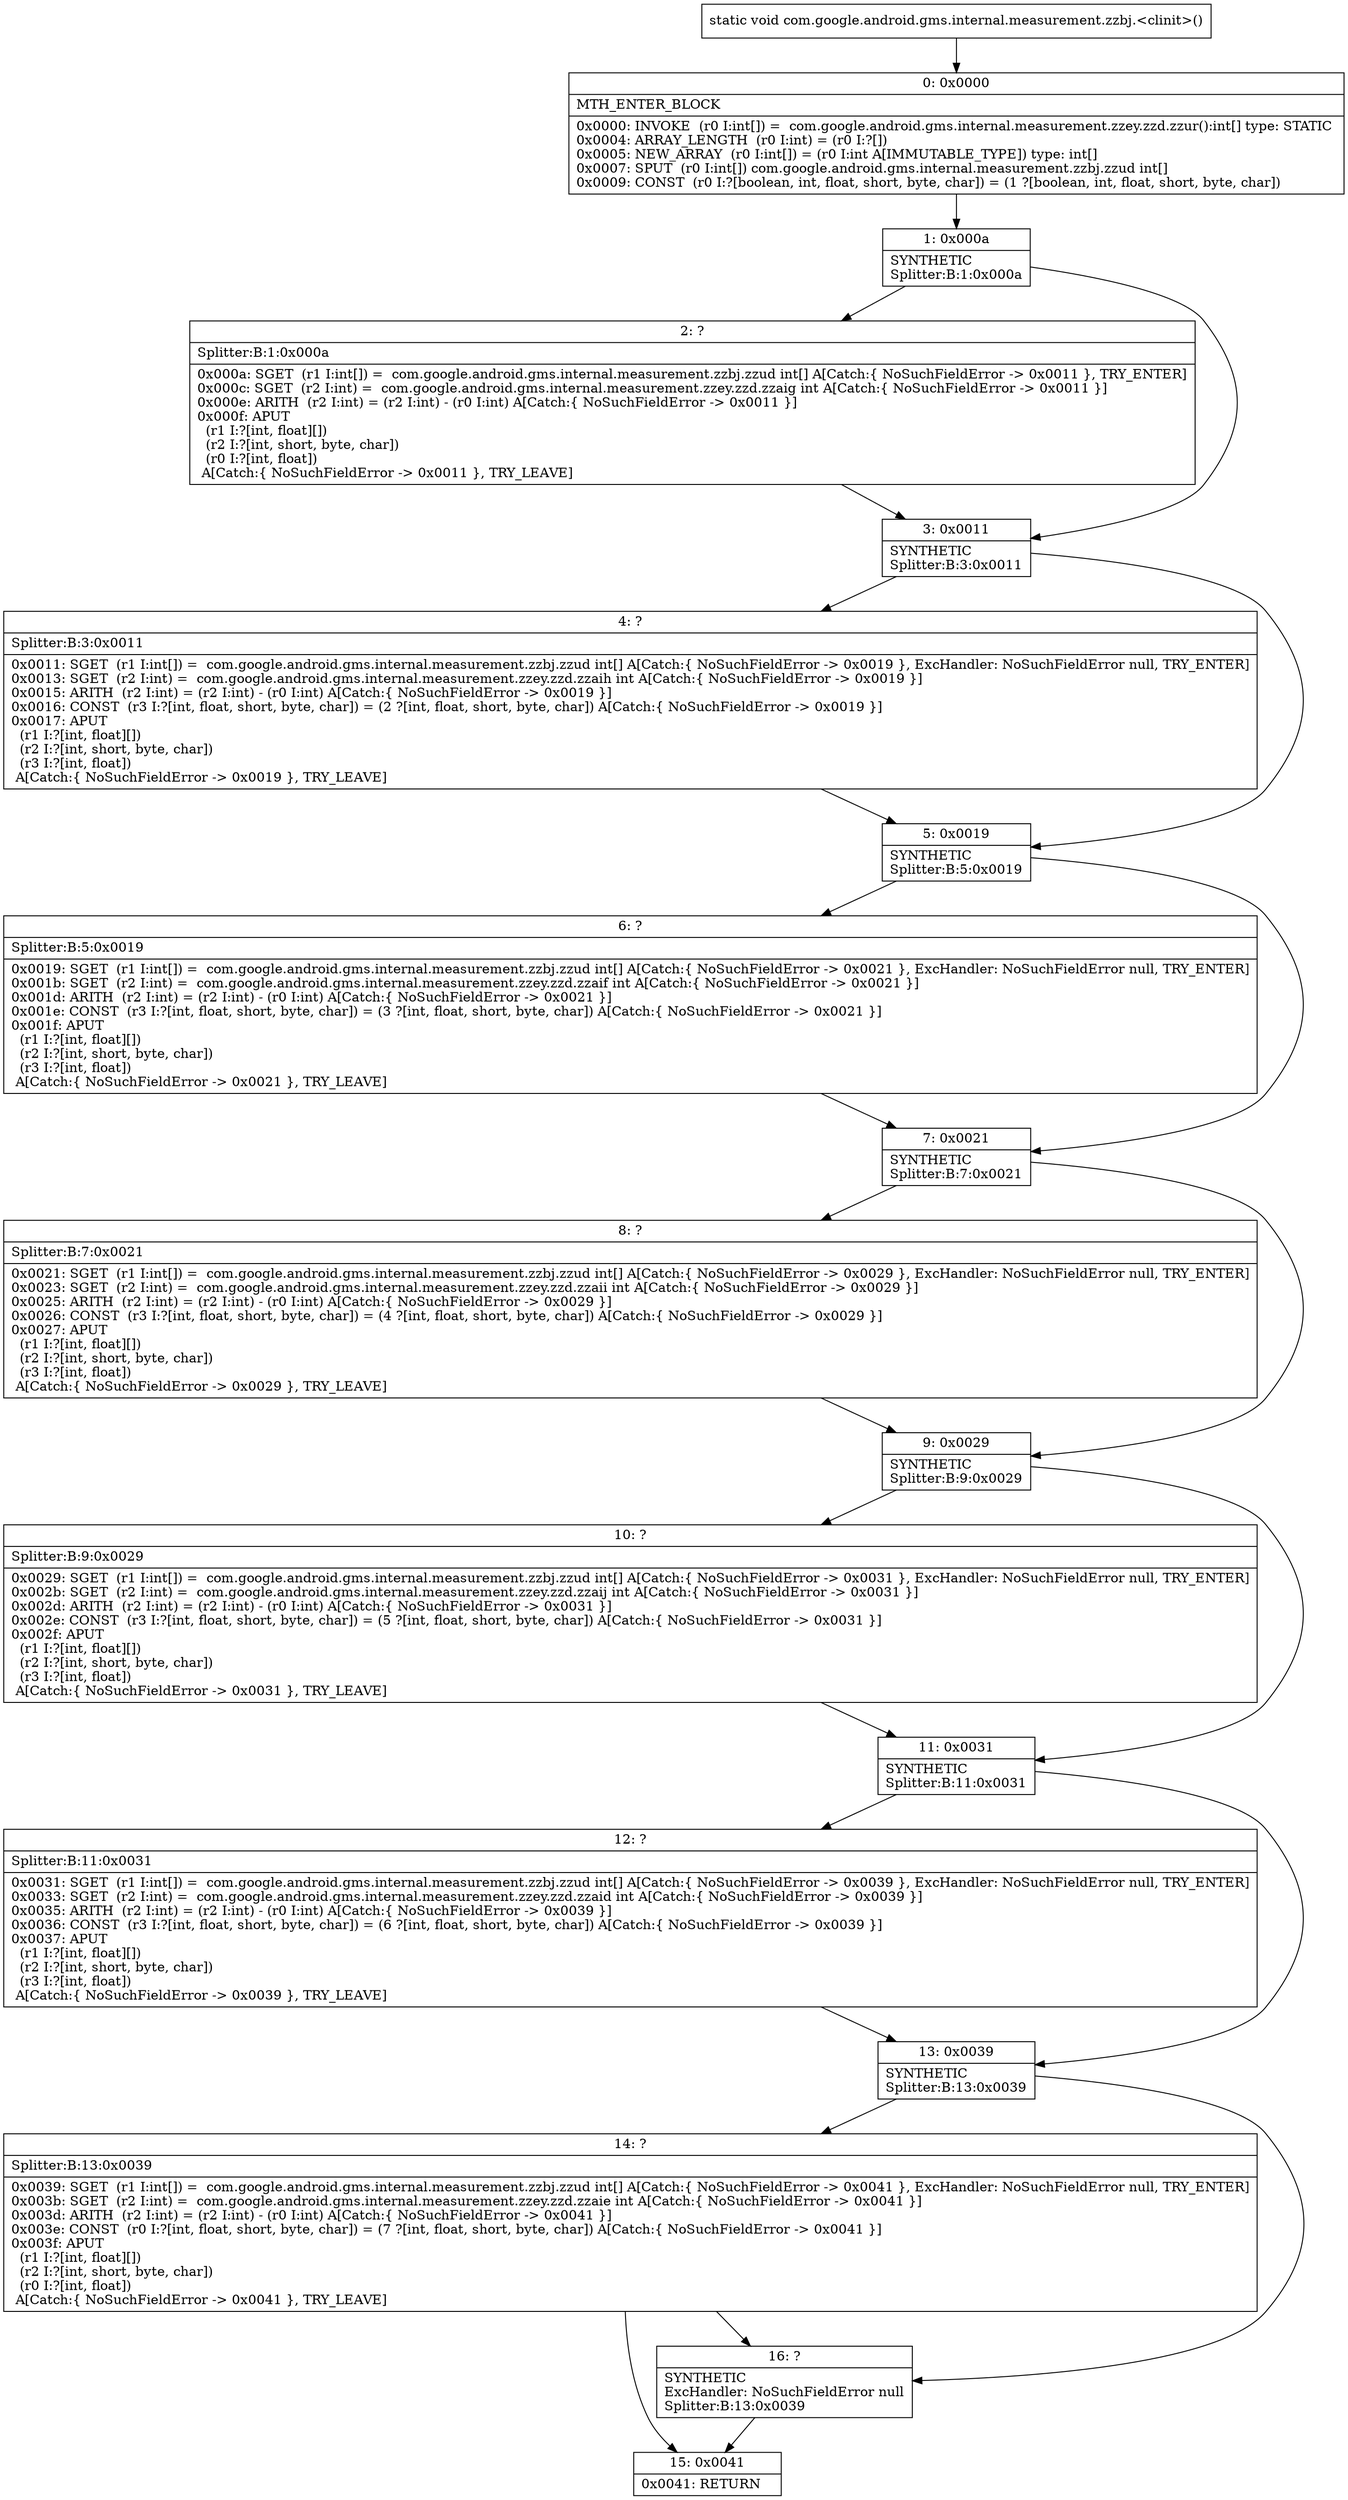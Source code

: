 digraph "CFG forcom.google.android.gms.internal.measurement.zzbj.\<clinit\>()V" {
Node_0 [shape=record,label="{0\:\ 0x0000|MTH_ENTER_BLOCK\l|0x0000: INVOKE  (r0 I:int[]) =  com.google.android.gms.internal.measurement.zzey.zzd.zzur():int[] type: STATIC \l0x0004: ARRAY_LENGTH  (r0 I:int) = (r0 I:?[]) \l0x0005: NEW_ARRAY  (r0 I:int[]) = (r0 I:int A[IMMUTABLE_TYPE]) type: int[] \l0x0007: SPUT  (r0 I:int[]) com.google.android.gms.internal.measurement.zzbj.zzud int[] \l0x0009: CONST  (r0 I:?[boolean, int, float, short, byte, char]) = (1 ?[boolean, int, float, short, byte, char]) \l}"];
Node_1 [shape=record,label="{1\:\ 0x000a|SYNTHETIC\lSplitter:B:1:0x000a\l}"];
Node_2 [shape=record,label="{2\:\ ?|Splitter:B:1:0x000a\l|0x000a: SGET  (r1 I:int[]) =  com.google.android.gms.internal.measurement.zzbj.zzud int[] A[Catch:\{ NoSuchFieldError \-\> 0x0011 \}, TRY_ENTER]\l0x000c: SGET  (r2 I:int) =  com.google.android.gms.internal.measurement.zzey.zzd.zzaig int A[Catch:\{ NoSuchFieldError \-\> 0x0011 \}]\l0x000e: ARITH  (r2 I:int) = (r2 I:int) \- (r0 I:int) A[Catch:\{ NoSuchFieldError \-\> 0x0011 \}]\l0x000f: APUT  \l  (r1 I:?[int, float][])\l  (r2 I:?[int, short, byte, char])\l  (r0 I:?[int, float])\l A[Catch:\{ NoSuchFieldError \-\> 0x0011 \}, TRY_LEAVE]\l}"];
Node_3 [shape=record,label="{3\:\ 0x0011|SYNTHETIC\lSplitter:B:3:0x0011\l}"];
Node_4 [shape=record,label="{4\:\ ?|Splitter:B:3:0x0011\l|0x0011: SGET  (r1 I:int[]) =  com.google.android.gms.internal.measurement.zzbj.zzud int[] A[Catch:\{ NoSuchFieldError \-\> 0x0019 \}, ExcHandler: NoSuchFieldError null, TRY_ENTER]\l0x0013: SGET  (r2 I:int) =  com.google.android.gms.internal.measurement.zzey.zzd.zzaih int A[Catch:\{ NoSuchFieldError \-\> 0x0019 \}]\l0x0015: ARITH  (r2 I:int) = (r2 I:int) \- (r0 I:int) A[Catch:\{ NoSuchFieldError \-\> 0x0019 \}]\l0x0016: CONST  (r3 I:?[int, float, short, byte, char]) = (2 ?[int, float, short, byte, char]) A[Catch:\{ NoSuchFieldError \-\> 0x0019 \}]\l0x0017: APUT  \l  (r1 I:?[int, float][])\l  (r2 I:?[int, short, byte, char])\l  (r3 I:?[int, float])\l A[Catch:\{ NoSuchFieldError \-\> 0x0019 \}, TRY_LEAVE]\l}"];
Node_5 [shape=record,label="{5\:\ 0x0019|SYNTHETIC\lSplitter:B:5:0x0019\l}"];
Node_6 [shape=record,label="{6\:\ ?|Splitter:B:5:0x0019\l|0x0019: SGET  (r1 I:int[]) =  com.google.android.gms.internal.measurement.zzbj.zzud int[] A[Catch:\{ NoSuchFieldError \-\> 0x0021 \}, ExcHandler: NoSuchFieldError null, TRY_ENTER]\l0x001b: SGET  (r2 I:int) =  com.google.android.gms.internal.measurement.zzey.zzd.zzaif int A[Catch:\{ NoSuchFieldError \-\> 0x0021 \}]\l0x001d: ARITH  (r2 I:int) = (r2 I:int) \- (r0 I:int) A[Catch:\{ NoSuchFieldError \-\> 0x0021 \}]\l0x001e: CONST  (r3 I:?[int, float, short, byte, char]) = (3 ?[int, float, short, byte, char]) A[Catch:\{ NoSuchFieldError \-\> 0x0021 \}]\l0x001f: APUT  \l  (r1 I:?[int, float][])\l  (r2 I:?[int, short, byte, char])\l  (r3 I:?[int, float])\l A[Catch:\{ NoSuchFieldError \-\> 0x0021 \}, TRY_LEAVE]\l}"];
Node_7 [shape=record,label="{7\:\ 0x0021|SYNTHETIC\lSplitter:B:7:0x0021\l}"];
Node_8 [shape=record,label="{8\:\ ?|Splitter:B:7:0x0021\l|0x0021: SGET  (r1 I:int[]) =  com.google.android.gms.internal.measurement.zzbj.zzud int[] A[Catch:\{ NoSuchFieldError \-\> 0x0029 \}, ExcHandler: NoSuchFieldError null, TRY_ENTER]\l0x0023: SGET  (r2 I:int) =  com.google.android.gms.internal.measurement.zzey.zzd.zzaii int A[Catch:\{ NoSuchFieldError \-\> 0x0029 \}]\l0x0025: ARITH  (r2 I:int) = (r2 I:int) \- (r0 I:int) A[Catch:\{ NoSuchFieldError \-\> 0x0029 \}]\l0x0026: CONST  (r3 I:?[int, float, short, byte, char]) = (4 ?[int, float, short, byte, char]) A[Catch:\{ NoSuchFieldError \-\> 0x0029 \}]\l0x0027: APUT  \l  (r1 I:?[int, float][])\l  (r2 I:?[int, short, byte, char])\l  (r3 I:?[int, float])\l A[Catch:\{ NoSuchFieldError \-\> 0x0029 \}, TRY_LEAVE]\l}"];
Node_9 [shape=record,label="{9\:\ 0x0029|SYNTHETIC\lSplitter:B:9:0x0029\l}"];
Node_10 [shape=record,label="{10\:\ ?|Splitter:B:9:0x0029\l|0x0029: SGET  (r1 I:int[]) =  com.google.android.gms.internal.measurement.zzbj.zzud int[] A[Catch:\{ NoSuchFieldError \-\> 0x0031 \}, ExcHandler: NoSuchFieldError null, TRY_ENTER]\l0x002b: SGET  (r2 I:int) =  com.google.android.gms.internal.measurement.zzey.zzd.zzaij int A[Catch:\{ NoSuchFieldError \-\> 0x0031 \}]\l0x002d: ARITH  (r2 I:int) = (r2 I:int) \- (r0 I:int) A[Catch:\{ NoSuchFieldError \-\> 0x0031 \}]\l0x002e: CONST  (r3 I:?[int, float, short, byte, char]) = (5 ?[int, float, short, byte, char]) A[Catch:\{ NoSuchFieldError \-\> 0x0031 \}]\l0x002f: APUT  \l  (r1 I:?[int, float][])\l  (r2 I:?[int, short, byte, char])\l  (r3 I:?[int, float])\l A[Catch:\{ NoSuchFieldError \-\> 0x0031 \}, TRY_LEAVE]\l}"];
Node_11 [shape=record,label="{11\:\ 0x0031|SYNTHETIC\lSplitter:B:11:0x0031\l}"];
Node_12 [shape=record,label="{12\:\ ?|Splitter:B:11:0x0031\l|0x0031: SGET  (r1 I:int[]) =  com.google.android.gms.internal.measurement.zzbj.zzud int[] A[Catch:\{ NoSuchFieldError \-\> 0x0039 \}, ExcHandler: NoSuchFieldError null, TRY_ENTER]\l0x0033: SGET  (r2 I:int) =  com.google.android.gms.internal.measurement.zzey.zzd.zzaid int A[Catch:\{ NoSuchFieldError \-\> 0x0039 \}]\l0x0035: ARITH  (r2 I:int) = (r2 I:int) \- (r0 I:int) A[Catch:\{ NoSuchFieldError \-\> 0x0039 \}]\l0x0036: CONST  (r3 I:?[int, float, short, byte, char]) = (6 ?[int, float, short, byte, char]) A[Catch:\{ NoSuchFieldError \-\> 0x0039 \}]\l0x0037: APUT  \l  (r1 I:?[int, float][])\l  (r2 I:?[int, short, byte, char])\l  (r3 I:?[int, float])\l A[Catch:\{ NoSuchFieldError \-\> 0x0039 \}, TRY_LEAVE]\l}"];
Node_13 [shape=record,label="{13\:\ 0x0039|SYNTHETIC\lSplitter:B:13:0x0039\l}"];
Node_14 [shape=record,label="{14\:\ ?|Splitter:B:13:0x0039\l|0x0039: SGET  (r1 I:int[]) =  com.google.android.gms.internal.measurement.zzbj.zzud int[] A[Catch:\{ NoSuchFieldError \-\> 0x0041 \}, ExcHandler: NoSuchFieldError null, TRY_ENTER]\l0x003b: SGET  (r2 I:int) =  com.google.android.gms.internal.measurement.zzey.zzd.zzaie int A[Catch:\{ NoSuchFieldError \-\> 0x0041 \}]\l0x003d: ARITH  (r2 I:int) = (r2 I:int) \- (r0 I:int) A[Catch:\{ NoSuchFieldError \-\> 0x0041 \}]\l0x003e: CONST  (r0 I:?[int, float, short, byte, char]) = (7 ?[int, float, short, byte, char]) A[Catch:\{ NoSuchFieldError \-\> 0x0041 \}]\l0x003f: APUT  \l  (r1 I:?[int, float][])\l  (r2 I:?[int, short, byte, char])\l  (r0 I:?[int, float])\l A[Catch:\{ NoSuchFieldError \-\> 0x0041 \}, TRY_LEAVE]\l}"];
Node_15 [shape=record,label="{15\:\ 0x0041|0x0041: RETURN   \l}"];
Node_16 [shape=record,label="{16\:\ ?|SYNTHETIC\lExcHandler: NoSuchFieldError null\lSplitter:B:13:0x0039\l}"];
MethodNode[shape=record,label="{static void com.google.android.gms.internal.measurement.zzbj.\<clinit\>() }"];
MethodNode -> Node_0;
Node_0 -> Node_1;
Node_1 -> Node_2;
Node_1 -> Node_3;
Node_2 -> Node_3;
Node_3 -> Node_4;
Node_3 -> Node_5;
Node_4 -> Node_5;
Node_5 -> Node_6;
Node_5 -> Node_7;
Node_6 -> Node_7;
Node_7 -> Node_8;
Node_7 -> Node_9;
Node_8 -> Node_9;
Node_9 -> Node_10;
Node_9 -> Node_11;
Node_10 -> Node_11;
Node_11 -> Node_12;
Node_11 -> Node_13;
Node_12 -> Node_13;
Node_13 -> Node_14;
Node_13 -> Node_16;
Node_14 -> Node_15;
Node_14 -> Node_16;
Node_16 -> Node_15;
}

